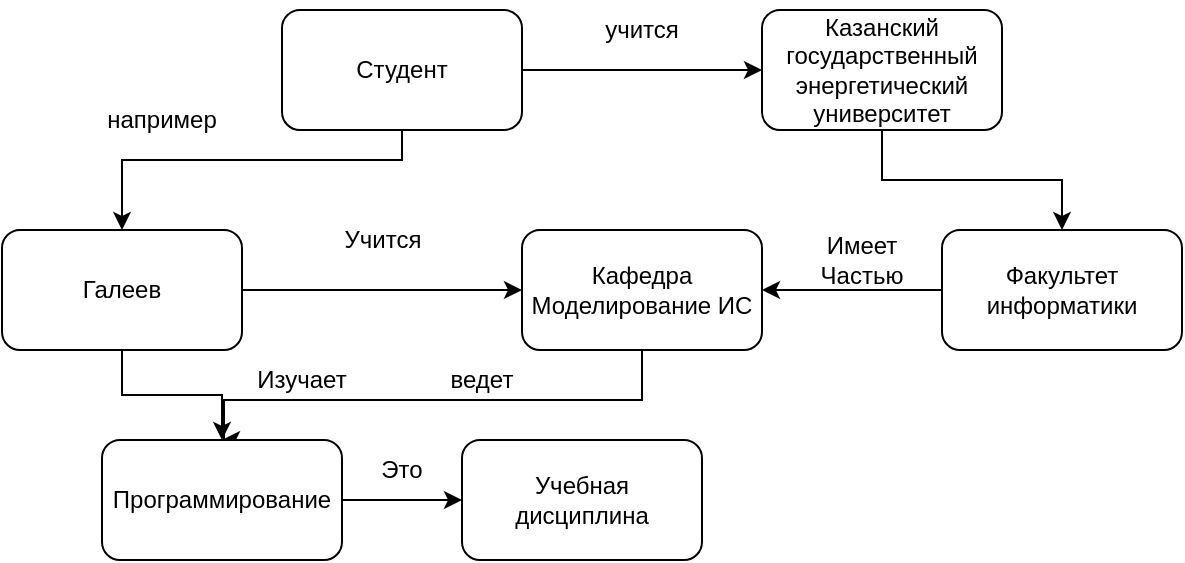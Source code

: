 <mxfile version="21.4.0" type="device">
  <diagram name="Страница 1" id="Wb-O8iBzIN9LWpa5k_zf">
    <mxGraphModel dx="-1415" dy="611" grid="1" gridSize="10" guides="1" tooltips="1" connect="1" arrows="1" fold="1" page="1" pageScale="1" pageWidth="827" pageHeight="1169" math="0" shadow="0">
      <root>
        <mxCell id="0" />
        <mxCell id="1" parent="0" />
        <mxCell id="ZErU_FkC1AWYyX636tQb-1" style="edgeStyle=orthogonalEdgeStyle;rounded=0;orthogonalLoop=1;jettySize=auto;html=1;entryX=0;entryY=0.5;entryDx=0;entryDy=0;" edge="1" parent="1" source="ZErU_FkC1AWYyX636tQb-3" target="ZErU_FkC1AWYyX636tQb-5">
          <mxGeometry relative="1" as="geometry" />
        </mxCell>
        <mxCell id="ZErU_FkC1AWYyX636tQb-2" style="edgeStyle=orthogonalEdgeStyle;rounded=0;orthogonalLoop=1;jettySize=auto;html=1;entryX=0.5;entryY=0;entryDx=0;entryDy=0;" edge="1" parent="1" source="ZErU_FkC1AWYyX636tQb-3" target="ZErU_FkC1AWYyX636tQb-9">
          <mxGeometry relative="1" as="geometry">
            <Array as="points">
              <mxPoint x="3130" y="175" />
              <mxPoint x="2990" y="175" />
            </Array>
          </mxGeometry>
        </mxCell>
        <mxCell id="ZErU_FkC1AWYyX636tQb-3" value="Студент" style="rounded=1;whiteSpace=wrap;html=1;" vertex="1" parent="1">
          <mxGeometry x="3070" y="100" width="120" height="60" as="geometry" />
        </mxCell>
        <mxCell id="ZErU_FkC1AWYyX636tQb-4" style="edgeStyle=orthogonalEdgeStyle;rounded=0;orthogonalLoop=1;jettySize=auto;html=1;entryX=0.5;entryY=0;entryDx=0;entryDy=0;" edge="1" parent="1" source="ZErU_FkC1AWYyX636tQb-5" target="ZErU_FkC1AWYyX636tQb-21">
          <mxGeometry relative="1" as="geometry" />
        </mxCell>
        <mxCell id="ZErU_FkC1AWYyX636tQb-5" value="Казанский государственный&lt;br&gt;энергетический&lt;br&gt;университет" style="rounded=1;whiteSpace=wrap;html=1;" vertex="1" parent="1">
          <mxGeometry x="3310" y="100" width="120" height="60" as="geometry" />
        </mxCell>
        <mxCell id="ZErU_FkC1AWYyX636tQb-6" value="учится" style="text;html=1;strokeColor=none;fillColor=none;align=center;verticalAlign=middle;whiteSpace=wrap;rounded=0;" vertex="1" parent="1">
          <mxGeometry x="3220" y="95" width="60" height="30" as="geometry" />
        </mxCell>
        <mxCell id="ZErU_FkC1AWYyX636tQb-7" style="edgeStyle=orthogonalEdgeStyle;rounded=0;orthogonalLoop=1;jettySize=auto;html=1;" edge="1" parent="1" source="ZErU_FkC1AWYyX636tQb-9" target="ZErU_FkC1AWYyX636tQb-12">
          <mxGeometry relative="1" as="geometry">
            <mxPoint x="3110" y="240" as="targetPoint" />
          </mxGeometry>
        </mxCell>
        <mxCell id="ZErU_FkC1AWYyX636tQb-8" style="edgeStyle=orthogonalEdgeStyle;rounded=0;orthogonalLoop=1;jettySize=auto;html=1;exitX=0.5;exitY=1;exitDx=0;exitDy=0;entryX=0.5;entryY=0;entryDx=0;entryDy=0;" edge="1" parent="1" source="ZErU_FkC1AWYyX636tQb-9" target="ZErU_FkC1AWYyX636tQb-15">
          <mxGeometry relative="1" as="geometry" />
        </mxCell>
        <mxCell id="ZErU_FkC1AWYyX636tQb-9" value="Галеев" style="rounded=1;whiteSpace=wrap;html=1;" vertex="1" parent="1">
          <mxGeometry x="2930" y="210" width="120" height="60" as="geometry" />
        </mxCell>
        <mxCell id="ZErU_FkC1AWYyX636tQb-10" value="например" style="text;html=1;strokeColor=none;fillColor=none;align=center;verticalAlign=middle;whiteSpace=wrap;rounded=0;" vertex="1" parent="1">
          <mxGeometry x="2980" y="140" width="60" height="30" as="geometry" />
        </mxCell>
        <mxCell id="ZErU_FkC1AWYyX636tQb-11" style="edgeStyle=orthogonalEdgeStyle;rounded=0;orthogonalLoop=1;jettySize=auto;html=1;" edge="1" parent="1" source="ZErU_FkC1AWYyX636tQb-12">
          <mxGeometry relative="1" as="geometry">
            <mxPoint x="3040" y="315" as="targetPoint" />
            <Array as="points">
              <mxPoint x="3250" y="295" />
              <mxPoint x="3041" y="295" />
            </Array>
          </mxGeometry>
        </mxCell>
        <mxCell id="ZErU_FkC1AWYyX636tQb-12" value="Кафедра&lt;br&gt;Моделирование ИС" style="rounded=1;whiteSpace=wrap;html=1;" vertex="1" parent="1">
          <mxGeometry x="3190" y="210" width="120" height="60" as="geometry" />
        </mxCell>
        <mxCell id="ZErU_FkC1AWYyX636tQb-13" value="Учится" style="text;html=1;align=center;verticalAlign=middle;resizable=0;points=[];autosize=1;strokeColor=none;fillColor=none;" vertex="1" parent="1">
          <mxGeometry x="3090" y="200" width="60" height="30" as="geometry" />
        </mxCell>
        <mxCell id="ZErU_FkC1AWYyX636tQb-14" style="edgeStyle=orthogonalEdgeStyle;rounded=0;orthogonalLoop=1;jettySize=auto;html=1;" edge="1" parent="1" source="ZErU_FkC1AWYyX636tQb-15" target="ZErU_FkC1AWYyX636tQb-17">
          <mxGeometry relative="1" as="geometry">
            <mxPoint x="3140" y="345" as="targetPoint" />
          </mxGeometry>
        </mxCell>
        <mxCell id="ZErU_FkC1AWYyX636tQb-15" value="Программирование" style="rounded=1;whiteSpace=wrap;html=1;" vertex="1" parent="1">
          <mxGeometry x="2980" y="315" width="120" height="60" as="geometry" />
        </mxCell>
        <mxCell id="ZErU_FkC1AWYyX636tQb-16" value="Изучает" style="text;html=1;strokeColor=none;fillColor=none;align=center;verticalAlign=middle;whiteSpace=wrap;rounded=0;" vertex="1" parent="1">
          <mxGeometry x="3050" y="270" width="60" height="30" as="geometry" />
        </mxCell>
        <mxCell id="ZErU_FkC1AWYyX636tQb-17" value="Учебная&lt;br&gt;дисциплина" style="rounded=1;whiteSpace=wrap;html=1;" vertex="1" parent="1">
          <mxGeometry x="3160" y="315" width="120" height="60" as="geometry" />
        </mxCell>
        <mxCell id="ZErU_FkC1AWYyX636tQb-18" value="ведет" style="text;html=1;strokeColor=none;fillColor=none;align=center;verticalAlign=middle;whiteSpace=wrap;rounded=0;" vertex="1" parent="1">
          <mxGeometry x="3140" y="270" width="60" height="30" as="geometry" />
        </mxCell>
        <mxCell id="ZErU_FkC1AWYyX636tQb-19" value="Это" style="text;html=1;strokeColor=none;fillColor=none;align=center;verticalAlign=middle;whiteSpace=wrap;rounded=0;" vertex="1" parent="1">
          <mxGeometry x="3100" y="315" width="60" height="30" as="geometry" />
        </mxCell>
        <mxCell id="ZErU_FkC1AWYyX636tQb-20" style="edgeStyle=orthogonalEdgeStyle;rounded=0;orthogonalLoop=1;jettySize=auto;html=1;entryX=1;entryY=0.5;entryDx=0;entryDy=0;" edge="1" parent="1" source="ZErU_FkC1AWYyX636tQb-21" target="ZErU_FkC1AWYyX636tQb-12">
          <mxGeometry relative="1" as="geometry" />
        </mxCell>
        <mxCell id="ZErU_FkC1AWYyX636tQb-21" value="Факультет&lt;br&gt;информатики" style="rounded=1;whiteSpace=wrap;html=1;" vertex="1" parent="1">
          <mxGeometry x="3400" y="210" width="120" height="60" as="geometry" />
        </mxCell>
        <mxCell id="ZErU_FkC1AWYyX636tQb-22" value="Имеет&lt;br&gt;Частью" style="text;html=1;strokeColor=none;fillColor=none;align=center;verticalAlign=middle;whiteSpace=wrap;rounded=0;" vertex="1" parent="1">
          <mxGeometry x="3330" y="210" width="60" height="30" as="geometry" />
        </mxCell>
      </root>
    </mxGraphModel>
  </diagram>
</mxfile>
